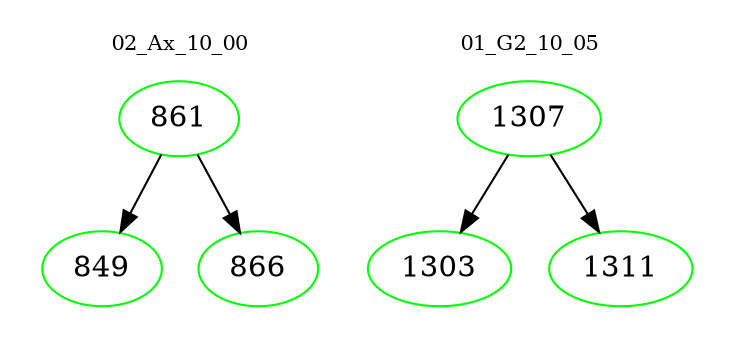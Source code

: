 digraph{
subgraph cluster_0 {
color = white
label = "02_Ax_10_00";
fontsize=10;
T0_861 [label="861", color="green"]
T0_861 -> T0_849 [color="black"]
T0_849 [label="849", color="green"]
T0_861 -> T0_866 [color="black"]
T0_866 [label="866", color="green"]
}
subgraph cluster_1 {
color = white
label = "01_G2_10_05";
fontsize=10;
T1_1307 [label="1307", color="green"]
T1_1307 -> T1_1303 [color="black"]
T1_1303 [label="1303", color="green"]
T1_1307 -> T1_1311 [color="black"]
T1_1311 [label="1311", color="green"]
}
}
